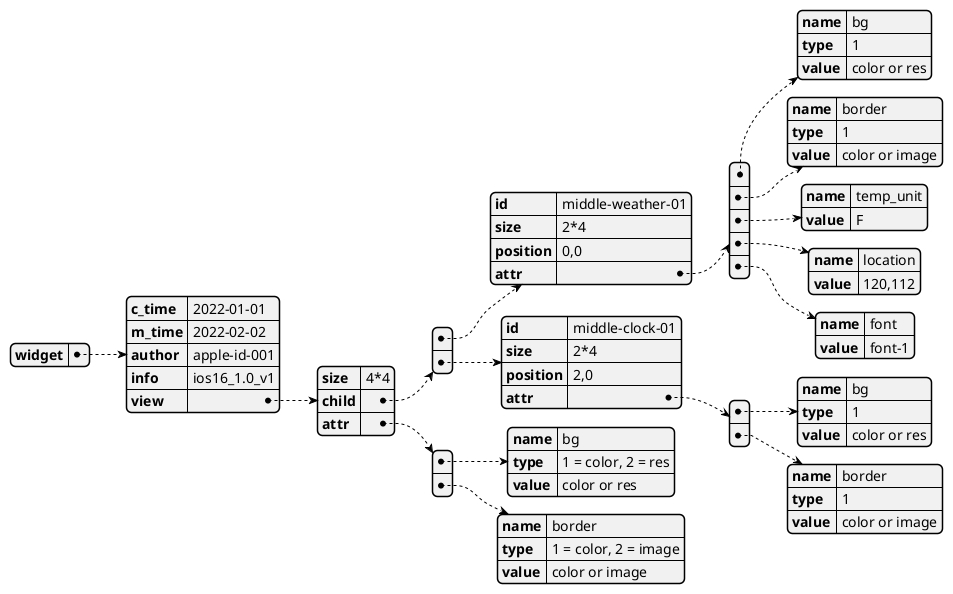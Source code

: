 @startjson
{
   "widget":{
      "c_time":"2022-01-01",
      "m_time":"2022-02-02",
      "author":"apple-id-001",
      "info":"ios16_1.0_v1",

      "view":{
         "size":"4*4",
         "child":[
            {
               "id":"middle-weather-01",
               "size":"2*4",
               "position":"0,0",
               "attr":[
                  {
                     "name":"bg",
                     "type":"1",
                     "value":"color or res"
                  },
                  {
                     "name":"border",
                     "type":"1",
                     "value":"color or image"
                  },
                  {
                     "name":"temp_unit",
                     "value":"F"
                  },
                  {
                     "name":"location",
                     "value":"120,112"
                  },
                  {
                     "name":"font",
                     "value":"font-1"
                  }
               ]
            },
            {
               "id":"middle-clock-01",
               "size":"2*4",
               "position":"2,0",
               "attr":[
                  {
                     "name":"bg",
                     "type":"1",
                     "value":"color or res"
                  },
                  {
                     "name":"border",
                     "type":"1",
                     "value":"color or image"
                  }
               ]
            }
         ],
         "attr":[
            {
               "name":"bg",
               "type":"1 = color, 2 = res",
               "value":"color or res"
            },
            {
               "name":"border",
               "type":"1 = color, 2 = image",
               "value":"color or image"
            }
         ]
      }
   }
}
@endjson